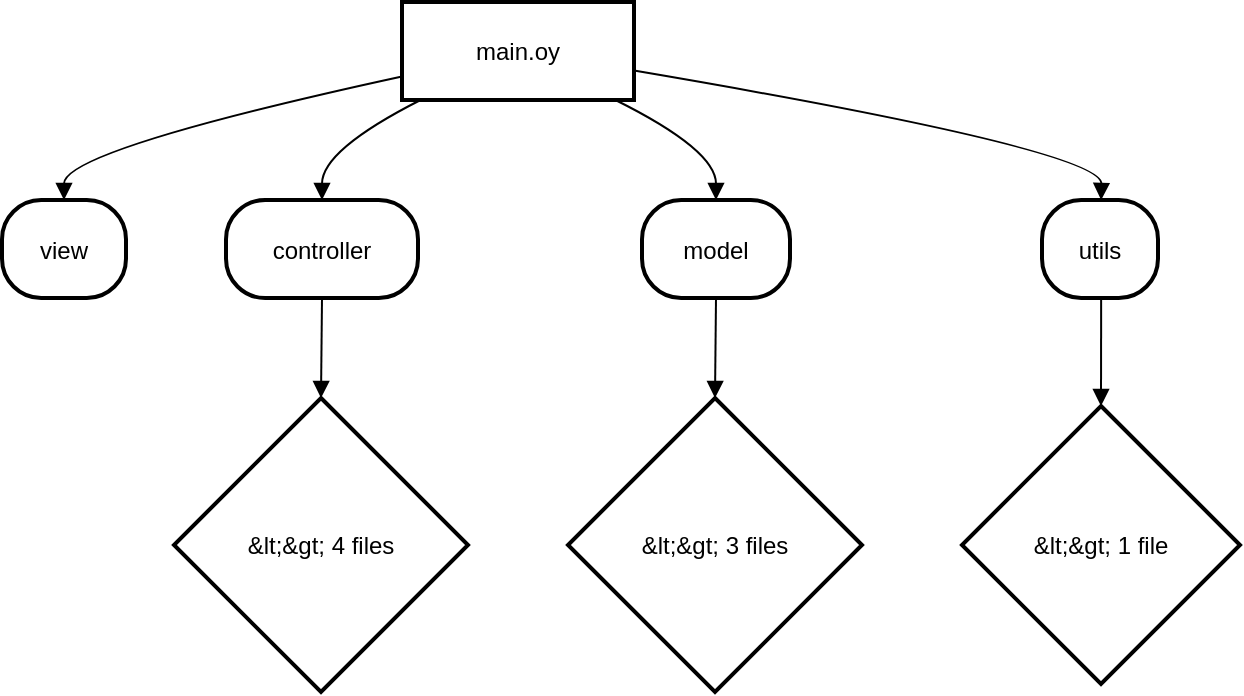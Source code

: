 <mxfile version="24.7.16">
  <diagram name="Page-1" id="c8e4KzATEpCGSihZXb8N">
    <mxGraphModel>
      <root>
        <mxCell id="0" />
        <mxCell id="1" parent="0" />
        <mxCell id="2" value="main.oy" style="whiteSpace=wrap;strokeWidth=2;" vertex="1" parent="1">
          <mxGeometry x="208" y="8" width="116" height="49" as="geometry" />
        </mxCell>
        <mxCell id="3" value="view" style="rounded=1;arcSize=40;strokeWidth=2" vertex="1" parent="1">
          <mxGeometry x="8" y="107" width="62" height="49" as="geometry" />
        </mxCell>
        <mxCell id="4" value="controller" style="rounded=1;arcSize=40;strokeWidth=2" vertex="1" parent="1">
          <mxGeometry x="120" y="107" width="96" height="49" as="geometry" />
        </mxCell>
        <mxCell id="5" value="model" style="rounded=1;arcSize=40;strokeWidth=2" vertex="1" parent="1">
          <mxGeometry x="328" y="107" width="74" height="49" as="geometry" />
        </mxCell>
        <mxCell id="6" value="utils" style="rounded=1;arcSize=40;strokeWidth=2" vertex="1" parent="1">
          <mxGeometry x="528" y="107" width="58" height="49" as="geometry" />
        </mxCell>
        <mxCell id="7" value="&amp;lt;&amp;gt; 4 files" style="rhombus;strokeWidth=2;whiteSpace=wrap;" vertex="1" parent="1">
          <mxGeometry x="94" y="206" width="147" height="147" as="geometry" />
        </mxCell>
        <mxCell id="8" value="&amp;lt;&amp;gt; 3 files" style="rhombus;strokeWidth=2;whiteSpace=wrap;" vertex="1" parent="1">
          <mxGeometry x="291" y="206" width="147" height="147" as="geometry" />
        </mxCell>
        <mxCell id="9" value="&amp;lt;&amp;gt; 1 file" style="rhombus;strokeWidth=2;whiteSpace=wrap;" vertex="1" parent="1">
          <mxGeometry x="488" y="210" width="139" height="139" as="geometry" />
        </mxCell>
        <mxCell id="10" value="" style="curved=1;startArrow=none;endArrow=block;exitX=0;exitY=0.76;entryX=0.5;entryY=0;" edge="1" parent="1" source="2" target="3">
          <mxGeometry relative="1" as="geometry">
            <Array as="points">
              <mxPoint x="39" y="82" />
            </Array>
          </mxGeometry>
        </mxCell>
        <mxCell id="11" value="" style="curved=1;startArrow=none;endArrow=block;exitX=0.08;exitY=1;entryX=0.5;entryY=0;" edge="1" parent="1" source="2" target="4">
          <mxGeometry relative="1" as="geometry">
            <Array as="points">
              <mxPoint x="168" y="82" />
            </Array>
          </mxGeometry>
        </mxCell>
        <mxCell id="12" value="" style="curved=1;startArrow=none;endArrow=block;exitX=0.92;exitY=1;entryX=0.5;entryY=0;" edge="1" parent="1" source="2" target="5">
          <mxGeometry relative="1" as="geometry">
            <Array as="points">
              <mxPoint x="365" y="82" />
            </Array>
          </mxGeometry>
        </mxCell>
        <mxCell id="13" value="" style="curved=1;startArrow=none;endArrow=block;exitX=1;exitY=0.7;entryX=0.51;entryY=0;" edge="1" parent="1" source="2" target="6">
          <mxGeometry relative="1" as="geometry">
            <Array as="points">
              <mxPoint x="558" y="82" />
            </Array>
          </mxGeometry>
        </mxCell>
        <mxCell id="14" value="" style="curved=1;startArrow=none;endArrow=block;exitX=0.5;exitY=1;entryX=0.5;entryY=0;" edge="1" parent="1" source="4" target="7">
          <mxGeometry relative="1" as="geometry">
            <Array as="points" />
          </mxGeometry>
        </mxCell>
        <mxCell id="15" value="" style="curved=1;startArrow=none;endArrow=block;exitX=0.5;exitY=1;entryX=0.5;entryY=0;" edge="1" parent="1" source="5" target="8">
          <mxGeometry relative="1" as="geometry">
            <Array as="points" />
          </mxGeometry>
        </mxCell>
        <mxCell id="16" value="" style="curved=1;startArrow=none;endArrow=block;exitX=0.51;exitY=1;entryX=0.5;entryY=0;" edge="1" parent="1" source="6" target="9">
          <mxGeometry relative="1" as="geometry">
            <Array as="points" />
          </mxGeometry>
        </mxCell>
      </root>
    </mxGraphModel>
  </diagram>
</mxfile>
